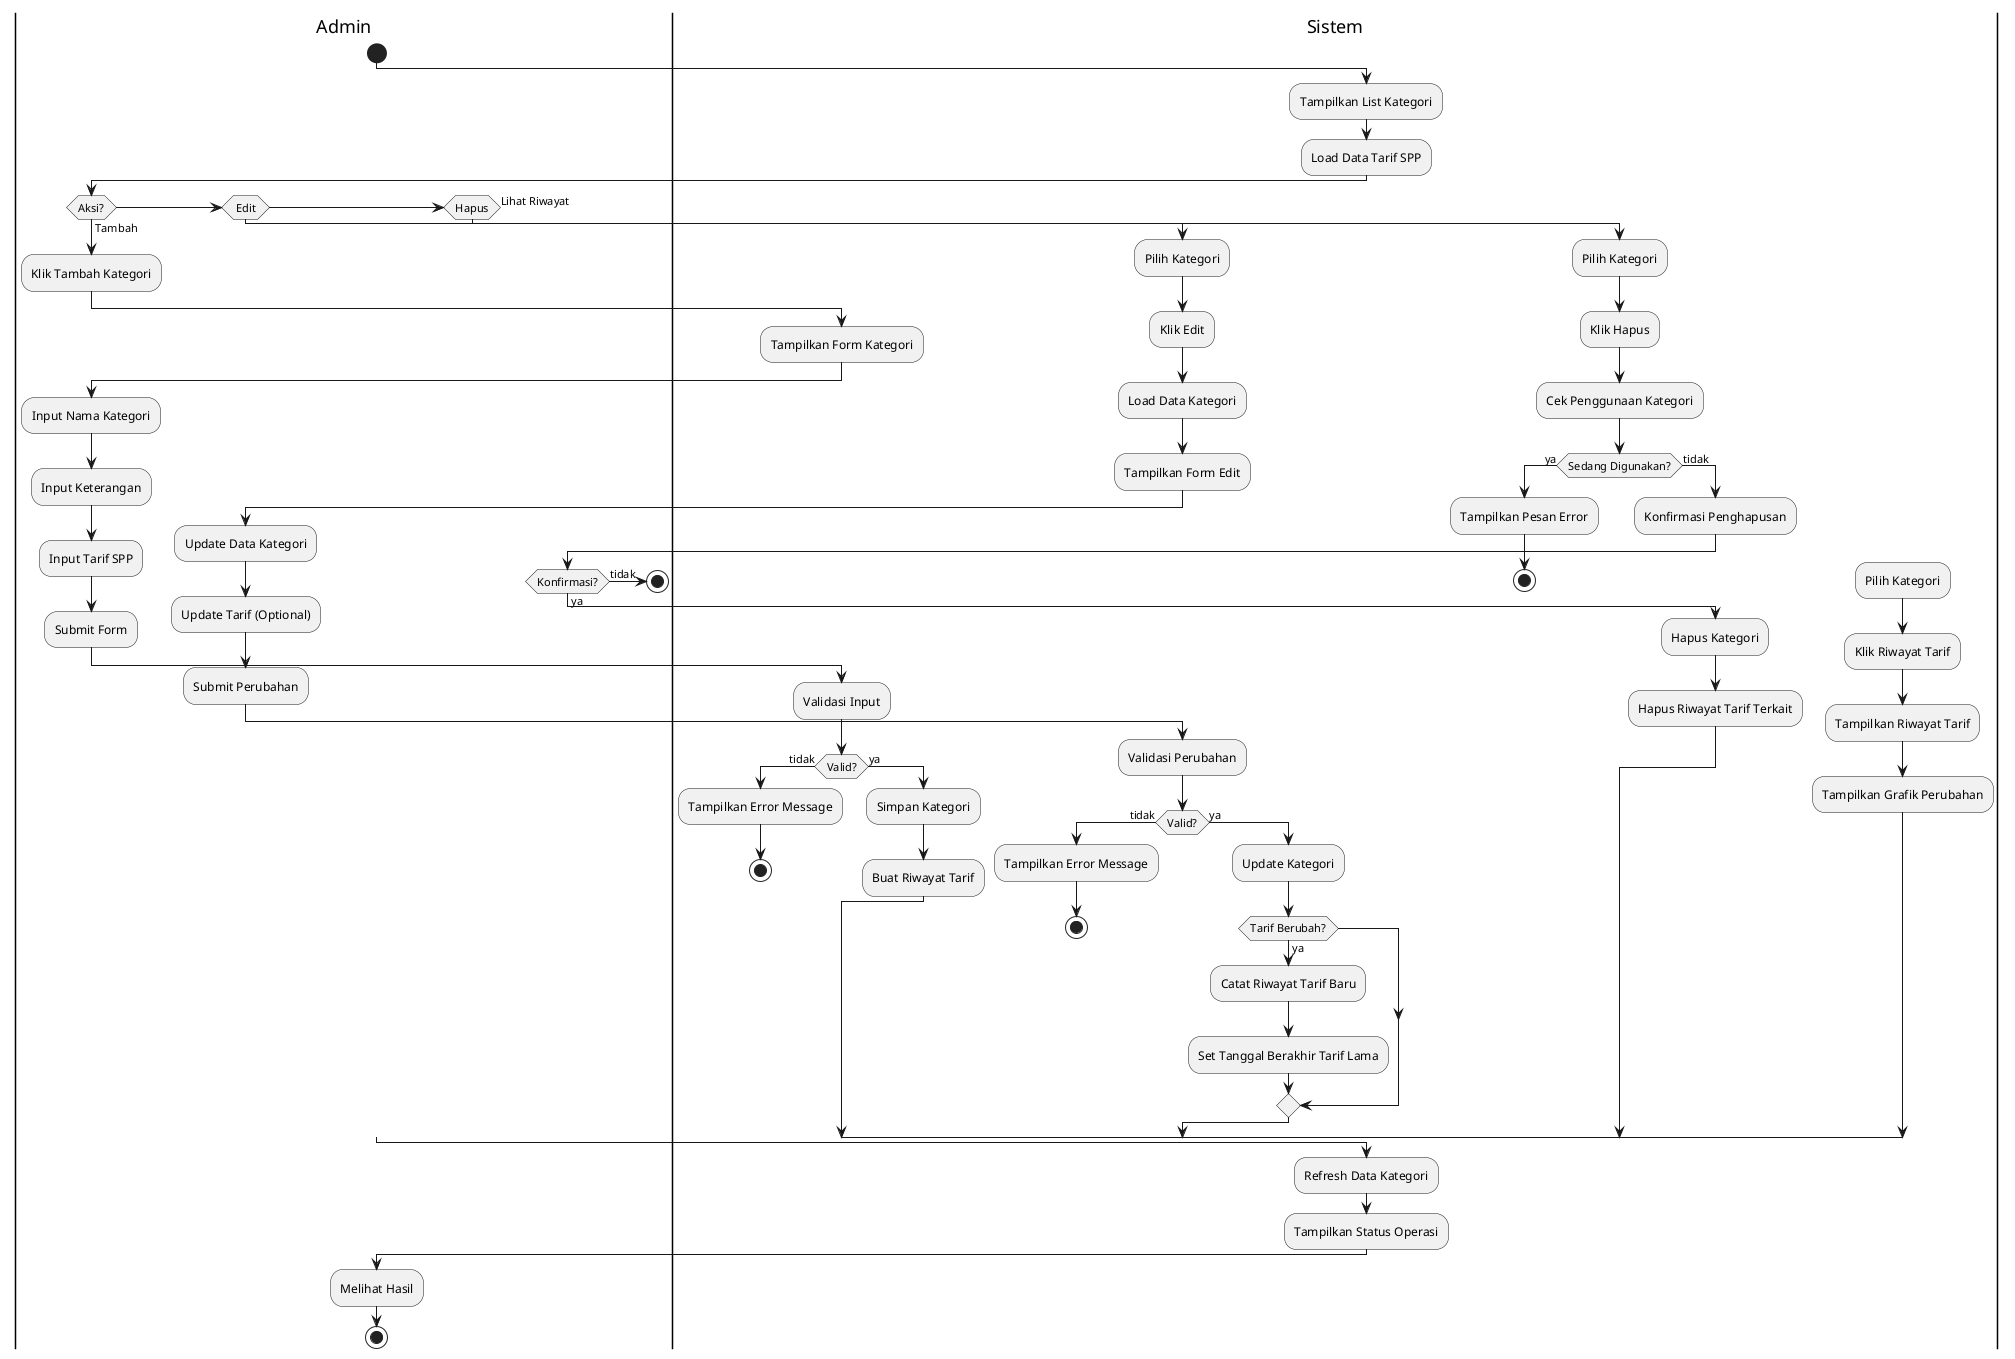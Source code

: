 @startuml Kelola Kategori Santri

|Admin|
start

|Sistem|
:Tampilkan List Kategori;
:Load Data Tarif SPP;

|Admin|
if (Aksi?) then (Tambah)
    :Klik Tambah Kategori;
    
    |Sistem|
    :Tampilkan Form Kategori;
    
    |Admin|
    :Input Nama Kategori;
    :Input Keterangan;
    :Input Tarif SPP;
    :Submit Form;
    
    |Sistem|
    :Validasi Input;
    
    if (Valid?) then (tidak)
        :Tampilkan Error Message;
        stop
    else (ya)
        :Simpan Kategori;
        :Buat Riwayat Tarif;
    endif
    
elseif (Edit)
    :Pilih Kategori;
    :Klik Edit;
    
    |Sistem|
    :Load Data Kategori;
    :Tampilkan Form Edit;
    
    |Admin|
    :Update Data Kategori;
    :Update Tarif (Optional);
    :Submit Perubahan;
    
    |Sistem|
    :Validasi Perubahan;
    
    if (Valid?) then (tidak)
        :Tampilkan Error Message;
        stop
    else (ya)
        :Update Kategori;
        if (Tarif Berubah?) then (ya)
            :Catat Riwayat Tarif Baru;
            :Set Tanggal Berakhir Tarif Lama;
        endif
    endif
    
elseif (Hapus)
    :Pilih Kategori;
    :Klik Hapus;
    
    |Sistem|
    :Cek Penggunaan Kategori;
    
    if (Sedang Digunakan?) then (ya)
        :Tampilkan Pesan Error;
        stop
    else (tidak)
        :Konfirmasi Penghapusan;
        
        |Admin|
        if (Konfirmasi?) then (tidak)
            stop
        else (ya)
            |Sistem|
            :Hapus Kategori;
            :Hapus Riwayat Tarif Terkait;
        endif
    endif
    
else (Lihat Riwayat)
    :Pilih Kategori;
    :Klik Riwayat Tarif;
    
    |Sistem|
    :Tampilkan Riwayat Tarif;
    :Tampilkan Grafik Perubahan;
endif

|Sistem|
:Refresh Data Kategori;
:Tampilkan Status Operasi;

|Admin|
:Melihat Hasil;
stop

@enduml